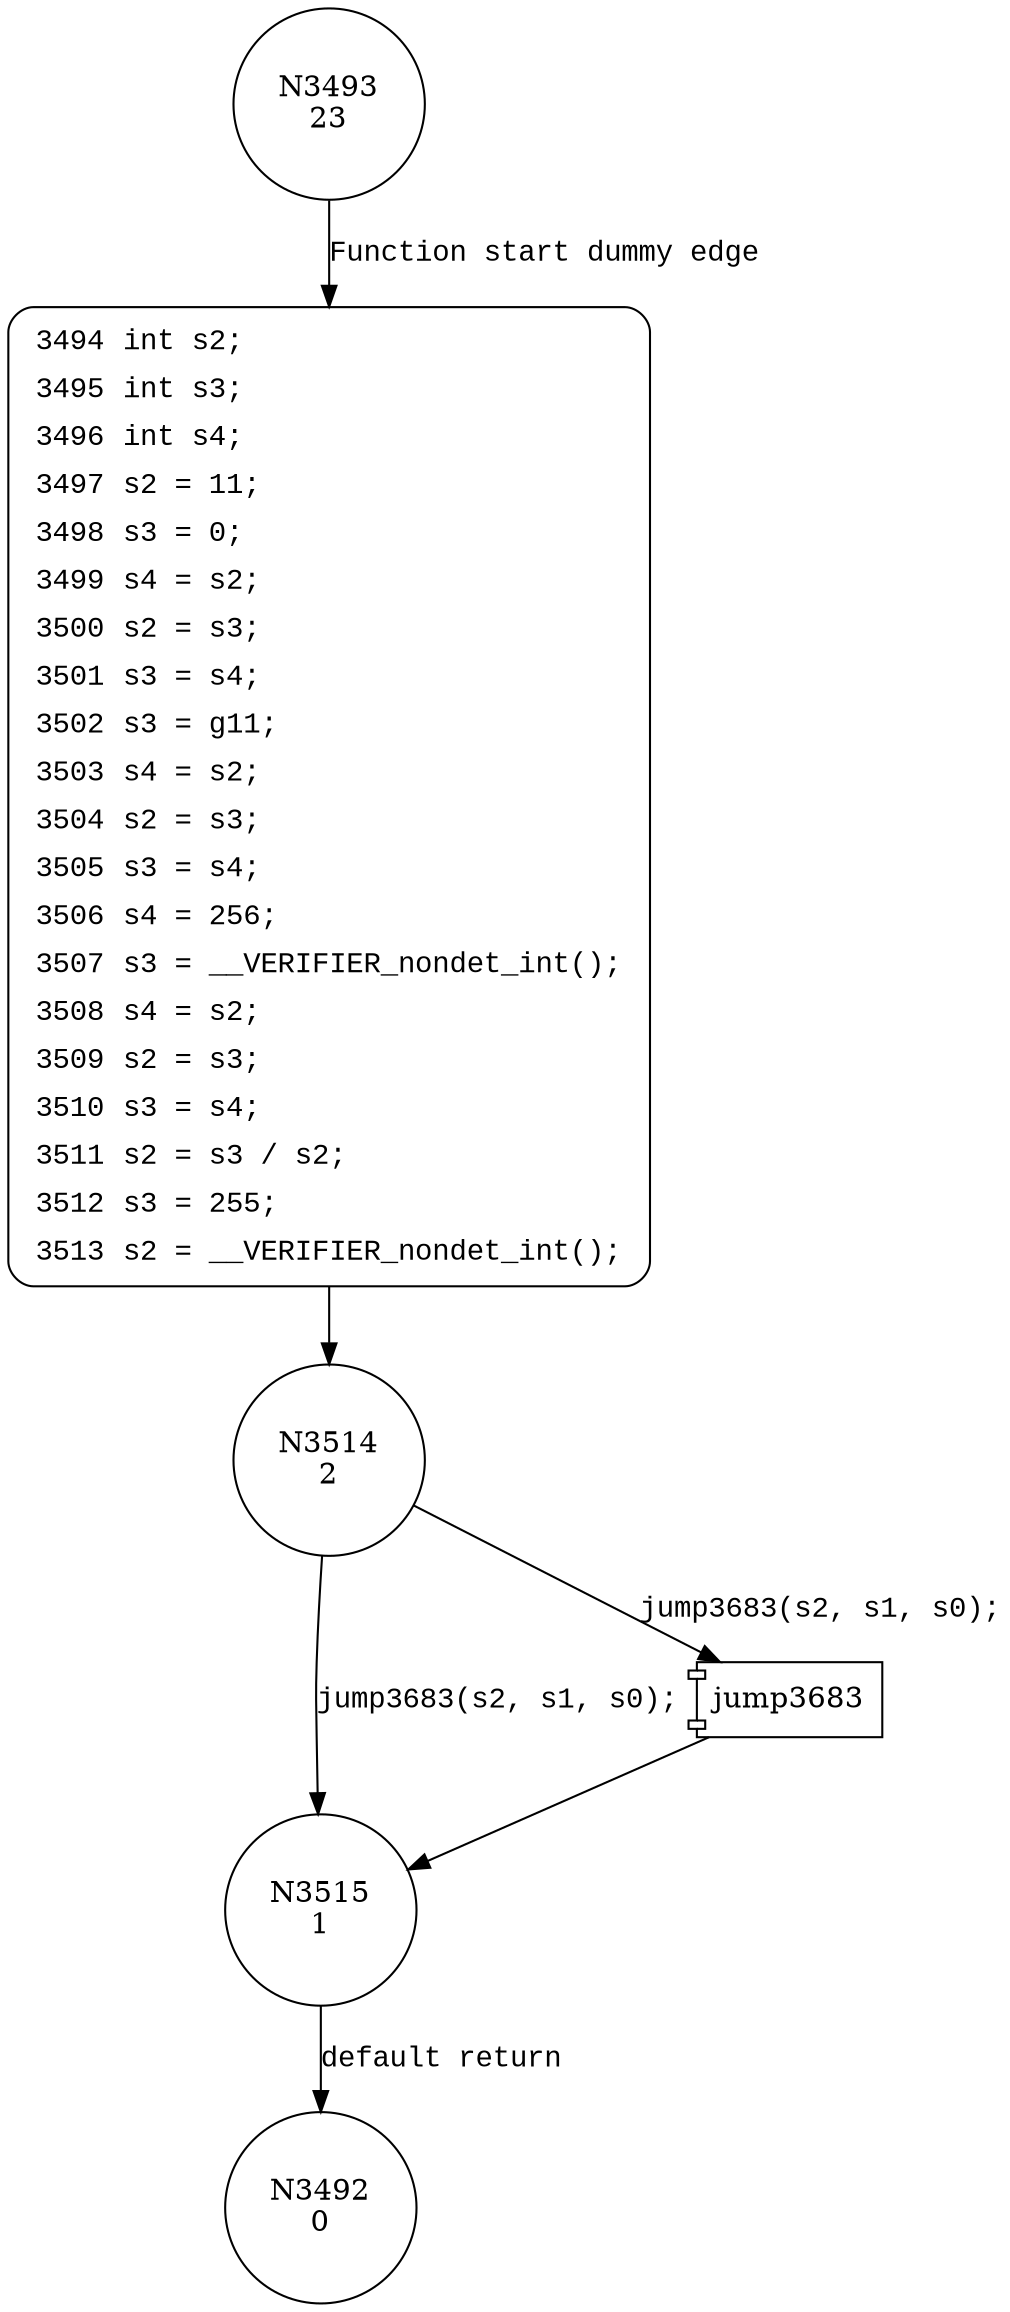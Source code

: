 digraph block3683 {
3493 [shape="circle" label="N3493\n23"]
3494 [shape="circle" label="N3494\n22"]
3514 [shape="circle" label="N3514\n2"]
3515 [shape="circle" label="N3515\n1"]
3492 [shape="circle" label="N3492\n0"]
3494 [style="filled,bold" penwidth="1" fillcolor="white" fontname="Courier New" shape="Mrecord" label=<<table border="0" cellborder="0" cellpadding="3" bgcolor="white"><tr><td align="right">3494</td><td align="left">int s2;</td></tr><tr><td align="right">3495</td><td align="left">int s3;</td></tr><tr><td align="right">3496</td><td align="left">int s4;</td></tr><tr><td align="right">3497</td><td align="left">s2 = 11;</td></tr><tr><td align="right">3498</td><td align="left">s3 = 0;</td></tr><tr><td align="right">3499</td><td align="left">s4 = s2;</td></tr><tr><td align="right">3500</td><td align="left">s2 = s3;</td></tr><tr><td align="right">3501</td><td align="left">s3 = s4;</td></tr><tr><td align="right">3502</td><td align="left">s3 = g11;</td></tr><tr><td align="right">3503</td><td align="left">s4 = s2;</td></tr><tr><td align="right">3504</td><td align="left">s2 = s3;</td></tr><tr><td align="right">3505</td><td align="left">s3 = s4;</td></tr><tr><td align="right">3506</td><td align="left">s4 = 256;</td></tr><tr><td align="right">3507</td><td align="left">s3 = __VERIFIER_nondet_int();</td></tr><tr><td align="right">3508</td><td align="left">s4 = s2;</td></tr><tr><td align="right">3509</td><td align="left">s2 = s3;</td></tr><tr><td align="right">3510</td><td align="left">s3 = s4;</td></tr><tr><td align="right">3511</td><td align="left">s2 = s3 / s2;</td></tr><tr><td align="right">3512</td><td align="left">s3 = 255;</td></tr><tr><td align="right">3513</td><td align="left">s2 = __VERIFIER_nondet_int();</td></tr></table>>]
3494 -> 3514[label=""]
3493 -> 3494 [label="Function start dummy edge" fontname="Courier New"]
100262 [shape="component" label="jump3683"]
3514 -> 100262 [label="jump3683(s2, s1, s0);" fontname="Courier New"]
100262 -> 3515 [label="" fontname="Courier New"]
3514 -> 3515 [label="jump3683(s2, s1, s0);" fontname="Courier New"]
3515 -> 3492 [label="default return" fontname="Courier New"]
}
